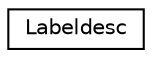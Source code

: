 digraph "Graphical Class Hierarchy"
{
 // LATEX_PDF_SIZE
  edge [fontname="Helvetica",fontsize="10",labelfontname="Helvetica",labelfontsize="10"];
  node [fontname="Helvetica",fontsize="10",shape=record];
  rankdir="LR";
  Node0 [label="Labeldesc",height=0.2,width=0.4,color="black", fillcolor="white", style="filled",URL="$struct_labeldesc.html",tooltip=" "];
}
